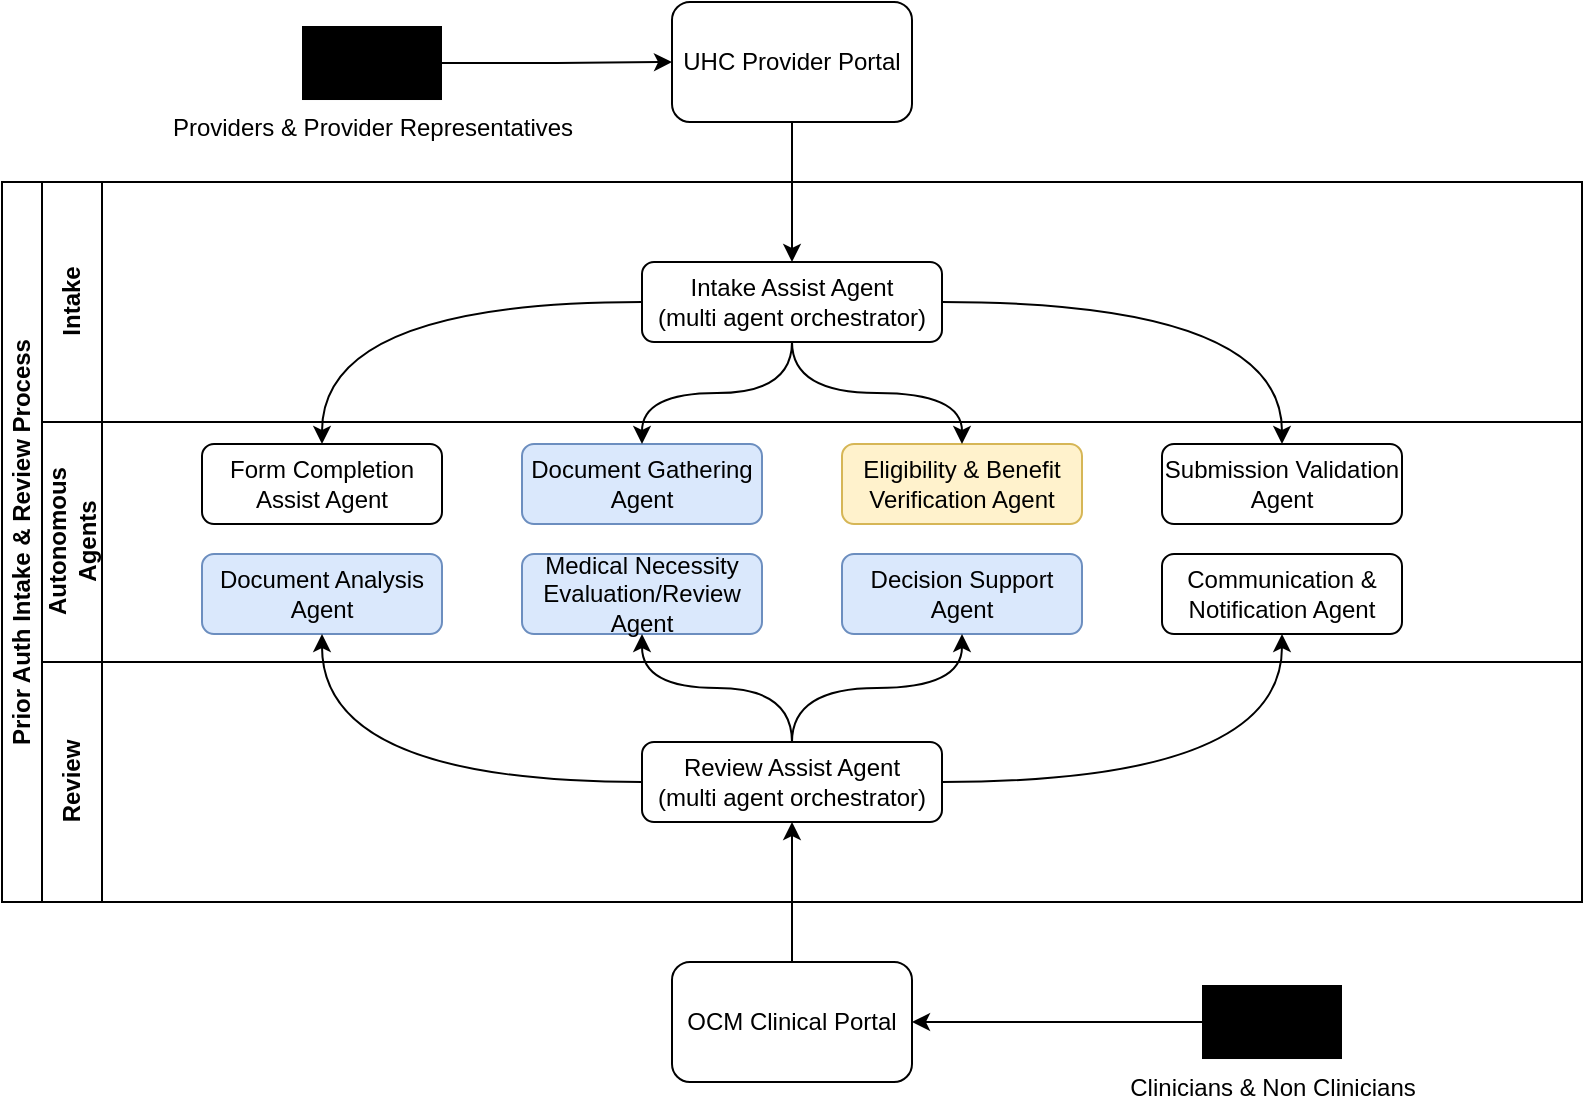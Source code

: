 <mxfile version="26.0.9">
  <diagram name="Page-1" id="yrXHj6heZxm2oevvZnZg">
    <mxGraphModel dx="792" dy="512" grid="1" gridSize="10" guides="1" tooltips="1" connect="1" arrows="1" fold="1" page="1" pageScale="1" pageWidth="850" pageHeight="1100" math="0" shadow="0">
      <root>
        <mxCell id="0" />
        <mxCell id="1" parent="0" />
        <mxCell id="DZGBvKgO81pYHmkuGwiG-3" value="Prior Auth Intake &amp;amp; Review Process" style="swimlane;html=1;childLayout=stackLayout;resizeParent=1;resizeParentMax=0;horizontal=0;startSize=20;horizontalStack=0;whiteSpace=wrap;" vertex="1" parent="1">
          <mxGeometry x="50" y="220" width="790" height="360" as="geometry" />
        </mxCell>
        <mxCell id="DZGBvKgO81pYHmkuGwiG-4" value="Intake" style="swimlane;html=1;startSize=30;horizontal=0;" vertex="1" parent="DZGBvKgO81pYHmkuGwiG-3">
          <mxGeometry x="20" width="770" height="120" as="geometry" />
        </mxCell>
        <mxCell id="DZGBvKgO81pYHmkuGwiG-5" value="Autonomous&lt;div&gt;Agents&lt;/div&gt;" style="swimlane;html=1;startSize=30;horizontal=0;" vertex="1" parent="DZGBvKgO81pYHmkuGwiG-3">
          <mxGeometry x="20" y="120" width="770" height="120" as="geometry" />
        </mxCell>
        <mxCell id="DZGBvKgO81pYHmkuGwiG-10" value="Form Completion Assist Agent" style="rounded=1;whiteSpace=wrap;html=1;" vertex="1" parent="DZGBvKgO81pYHmkuGwiG-5">
          <mxGeometry x="80" y="11" width="120" height="40" as="geometry" />
        </mxCell>
        <mxCell id="DZGBvKgO81pYHmkuGwiG-11" value="Document Gathering Agent" style="rounded=1;whiteSpace=wrap;html=1;fillColor=#dae8fc;strokeColor=#6c8ebf;" vertex="1" parent="DZGBvKgO81pYHmkuGwiG-5">
          <mxGeometry x="240" y="11" width="120" height="40" as="geometry" />
        </mxCell>
        <mxCell id="DZGBvKgO81pYHmkuGwiG-12" value="Eligibility &amp;amp; Benefit Verification Agent" style="rounded=1;whiteSpace=wrap;html=1;fillColor=#fff2cc;strokeColor=#d6b656;" vertex="1" parent="DZGBvKgO81pYHmkuGwiG-5">
          <mxGeometry x="400" y="11" width="120" height="40" as="geometry" />
        </mxCell>
        <mxCell id="DZGBvKgO81pYHmkuGwiG-13" value="Submission Validation Agent" style="rounded=1;whiteSpace=wrap;html=1;" vertex="1" parent="DZGBvKgO81pYHmkuGwiG-5">
          <mxGeometry x="560" y="11" width="120" height="40" as="geometry" />
        </mxCell>
        <mxCell id="DZGBvKgO81pYHmkuGwiG-14" value="Document Analysis Agent" style="rounded=1;whiteSpace=wrap;html=1;fillColor=#dae8fc;strokeColor=#6c8ebf;" vertex="1" parent="DZGBvKgO81pYHmkuGwiG-5">
          <mxGeometry x="80" y="66" width="120" height="40" as="geometry" />
        </mxCell>
        <mxCell id="DZGBvKgO81pYHmkuGwiG-15" value="Medical Necessity Evaluation/Review Agent" style="rounded=1;whiteSpace=wrap;html=1;fillColor=#dae8fc;strokeColor=#6c8ebf;" vertex="1" parent="DZGBvKgO81pYHmkuGwiG-5">
          <mxGeometry x="240" y="66" width="120" height="40" as="geometry" />
        </mxCell>
        <mxCell id="DZGBvKgO81pYHmkuGwiG-16" value="Decision Support Agent" style="rounded=1;whiteSpace=wrap;html=1;fillColor=#dae8fc;strokeColor=#6c8ebf;" vertex="1" parent="DZGBvKgO81pYHmkuGwiG-5">
          <mxGeometry x="400" y="66" width="120" height="40" as="geometry" />
        </mxCell>
        <mxCell id="DZGBvKgO81pYHmkuGwiG-17" value="Communication &amp;amp; Notification Agent" style="rounded=1;whiteSpace=wrap;html=1;" vertex="1" parent="DZGBvKgO81pYHmkuGwiG-5">
          <mxGeometry x="560" y="66" width="120" height="40" as="geometry" />
        </mxCell>
        <mxCell id="DZGBvKgO81pYHmkuGwiG-6" value="Review" style="swimlane;html=1;startSize=30;horizontal=0;" vertex="1" parent="DZGBvKgO81pYHmkuGwiG-3">
          <mxGeometry x="20" y="240" width="770" height="120" as="geometry" />
        </mxCell>
        <mxCell id="DZGBvKgO81pYHmkuGwiG-7" value="Intake Assist Agent&lt;div&gt;(multi agent orchestrator)&lt;/div&gt;" style="rounded=1;whiteSpace=wrap;html=1;" vertex="1" parent="DZGBvKgO81pYHmkuGwiG-6">
          <mxGeometry x="300" y="-200" width="150" height="40" as="geometry" />
        </mxCell>
        <mxCell id="DZGBvKgO81pYHmkuGwiG-8" value="Review Assist Agent&lt;div&gt;(multi agent orchestrator)&lt;br&gt;&lt;/div&gt;" style="rounded=1;whiteSpace=wrap;html=1;" vertex="1" parent="DZGBvKgO81pYHmkuGwiG-6">
          <mxGeometry x="300" y="40" width="150" height="40" as="geometry" />
        </mxCell>
        <mxCell id="DZGBvKgO81pYHmkuGwiG-18" style="edgeStyle=orthogonalEdgeStyle;rounded=0;orthogonalLoop=1;jettySize=auto;html=1;curved=1;" edge="1" parent="DZGBvKgO81pYHmkuGwiG-3" source="DZGBvKgO81pYHmkuGwiG-7" target="DZGBvKgO81pYHmkuGwiG-10">
          <mxGeometry relative="1" as="geometry" />
        </mxCell>
        <mxCell id="DZGBvKgO81pYHmkuGwiG-20" style="edgeStyle=orthogonalEdgeStyle;rounded=0;orthogonalLoop=1;jettySize=auto;html=1;curved=1;" edge="1" parent="DZGBvKgO81pYHmkuGwiG-3" source="DZGBvKgO81pYHmkuGwiG-7" target="DZGBvKgO81pYHmkuGwiG-11">
          <mxGeometry relative="1" as="geometry" />
        </mxCell>
        <mxCell id="DZGBvKgO81pYHmkuGwiG-21" style="edgeStyle=orthogonalEdgeStyle;rounded=0;orthogonalLoop=1;jettySize=auto;html=1;curved=1;" edge="1" parent="DZGBvKgO81pYHmkuGwiG-3" source="DZGBvKgO81pYHmkuGwiG-7" target="DZGBvKgO81pYHmkuGwiG-12">
          <mxGeometry relative="1" as="geometry" />
        </mxCell>
        <mxCell id="DZGBvKgO81pYHmkuGwiG-22" style="edgeStyle=orthogonalEdgeStyle;rounded=0;orthogonalLoop=1;jettySize=auto;html=1;shadow=0;curved=1;" edge="1" parent="DZGBvKgO81pYHmkuGwiG-3" source="DZGBvKgO81pYHmkuGwiG-7" target="DZGBvKgO81pYHmkuGwiG-13">
          <mxGeometry relative="1" as="geometry" />
        </mxCell>
        <mxCell id="DZGBvKgO81pYHmkuGwiG-23" style="edgeStyle=orthogonalEdgeStyle;rounded=0;orthogonalLoop=1;jettySize=auto;html=1;curved=1;" edge="1" parent="DZGBvKgO81pYHmkuGwiG-3" source="DZGBvKgO81pYHmkuGwiG-8" target="DZGBvKgO81pYHmkuGwiG-14">
          <mxGeometry relative="1" as="geometry" />
        </mxCell>
        <mxCell id="DZGBvKgO81pYHmkuGwiG-24" style="edgeStyle=orthogonalEdgeStyle;rounded=0;orthogonalLoop=1;jettySize=auto;html=1;entryX=0.5;entryY=1;entryDx=0;entryDy=0;curved=1;" edge="1" parent="DZGBvKgO81pYHmkuGwiG-3" source="DZGBvKgO81pYHmkuGwiG-8" target="DZGBvKgO81pYHmkuGwiG-15">
          <mxGeometry relative="1" as="geometry" />
        </mxCell>
        <mxCell id="DZGBvKgO81pYHmkuGwiG-25" style="edgeStyle=orthogonalEdgeStyle;rounded=0;orthogonalLoop=1;jettySize=auto;html=1;curved=1;" edge="1" parent="DZGBvKgO81pYHmkuGwiG-3" source="DZGBvKgO81pYHmkuGwiG-8" target="DZGBvKgO81pYHmkuGwiG-16">
          <mxGeometry relative="1" as="geometry" />
        </mxCell>
        <mxCell id="DZGBvKgO81pYHmkuGwiG-26" style="edgeStyle=orthogonalEdgeStyle;rounded=0;orthogonalLoop=1;jettySize=auto;html=1;curved=1;" edge="1" parent="DZGBvKgO81pYHmkuGwiG-3" source="DZGBvKgO81pYHmkuGwiG-8" target="DZGBvKgO81pYHmkuGwiG-17">
          <mxGeometry relative="1" as="geometry" />
        </mxCell>
        <mxCell id="DZGBvKgO81pYHmkuGwiG-28" value="" style="edgeStyle=orthogonalEdgeStyle;rounded=0;orthogonalLoop=1;jettySize=auto;html=1;" edge="1" parent="1" source="DZGBvKgO81pYHmkuGwiG-27" target="DZGBvKgO81pYHmkuGwiG-7">
          <mxGeometry relative="1" as="geometry" />
        </mxCell>
        <mxCell id="DZGBvKgO81pYHmkuGwiG-27" value="UHC Provider Portal" style="rounded=1;whiteSpace=wrap;html=1;" vertex="1" parent="1">
          <mxGeometry x="385" y="130" width="120" height="60" as="geometry" />
        </mxCell>
        <mxCell id="DZGBvKgO81pYHmkuGwiG-30" style="edgeStyle=orthogonalEdgeStyle;rounded=0;orthogonalLoop=1;jettySize=auto;html=1;" edge="1" parent="1" source="DZGBvKgO81pYHmkuGwiG-29" target="DZGBvKgO81pYHmkuGwiG-8">
          <mxGeometry relative="1" as="geometry" />
        </mxCell>
        <mxCell id="DZGBvKgO81pYHmkuGwiG-29" value="OCM Clinical Portal" style="rounded=1;whiteSpace=wrap;html=1;" vertex="1" parent="1">
          <mxGeometry x="385" y="610" width="120" height="60" as="geometry" />
        </mxCell>
        <mxCell id="DZGBvKgO81pYHmkuGwiG-33" style="edgeStyle=orthogonalEdgeStyle;rounded=0;orthogonalLoop=1;jettySize=auto;html=1;" edge="1" parent="1" source="DZGBvKgO81pYHmkuGwiG-32" target="DZGBvKgO81pYHmkuGwiG-27">
          <mxGeometry relative="1" as="geometry" />
        </mxCell>
        <mxCell id="DZGBvKgO81pYHmkuGwiG-32" value="Providers &amp;amp; Provider Representatives" style="sketch=0;verticalLabelPosition=bottom;sketch=0;aspect=fixed;html=1;verticalAlign=top;strokeColor=none;fillColor=#000000;align=center;outlineConnect=0;pointerEvents=1;shape=mxgraph.citrix2.users;" vertex="1" parent="1">
          <mxGeometry x="200" y="142" width="70" height="37.01" as="geometry" />
        </mxCell>
        <mxCell id="DZGBvKgO81pYHmkuGwiG-35" style="edgeStyle=orthogonalEdgeStyle;rounded=0;orthogonalLoop=1;jettySize=auto;html=1;" edge="1" parent="1" source="DZGBvKgO81pYHmkuGwiG-34" target="DZGBvKgO81pYHmkuGwiG-29">
          <mxGeometry relative="1" as="geometry" />
        </mxCell>
        <mxCell id="DZGBvKgO81pYHmkuGwiG-34" value="Clinicians &amp;amp; Non Clinicians" style="sketch=0;verticalLabelPosition=bottom;sketch=0;aspect=fixed;html=1;verticalAlign=top;strokeColor=none;fillColor=#000000;align=center;outlineConnect=0;pointerEvents=1;shape=mxgraph.citrix2.users;" vertex="1" parent="1">
          <mxGeometry x="650" y="621.5" width="70" height="37.01" as="geometry" />
        </mxCell>
      </root>
    </mxGraphModel>
  </diagram>
</mxfile>
